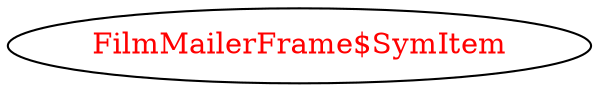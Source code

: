 digraph dependencyGraph {
 concentrate=true;
 ranksep="2.0";
 rankdir="LR"; 
 splines="ortho";
"FilmMailerFrame$SymItem" [fontcolor="red"];
}
